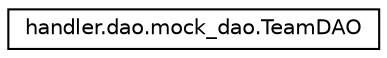 digraph "Graphical Class Hierarchy"
{
  edge [fontname="Helvetica",fontsize="10",labelfontname="Helvetica",labelfontsize="10"];
  node [fontname="Helvetica",fontsize="10",shape=record];
  rankdir="LR";
  Node0 [label="handler.dao.mock_dao.TeamDAO",height=0.2,width=0.4,color="black", fillcolor="white", style="filled",URL="$classhandler_1_1dao_1_1mock__dao_1_1_team_d_a_o.html"];
}
